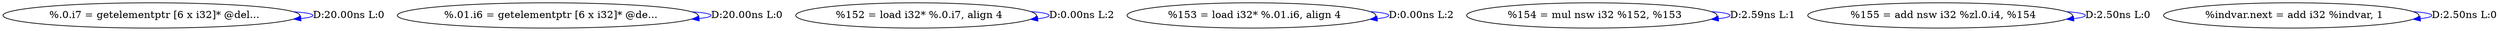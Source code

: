 digraph {
Node0x3160130[label="  %.0.i7 = getelementptr [6 x i32]* @del..."];
Node0x3160130 -> Node0x3160130[label="D:20.00ns L:0",color=blue];
Node0x3160210[label="  %.01.i6 = getelementptr [6 x i32]* @de..."];
Node0x3160210 -> Node0x3160210[label="D:20.00ns L:0",color=blue];
Node0x31602f0[label="  %152 = load i32* %.0.i7, align 4"];
Node0x31602f0 -> Node0x31602f0[label="D:0.00ns L:2",color=blue];
Node0x31603d0[label="  %153 = load i32* %.01.i6, align 4"];
Node0x31603d0 -> Node0x31603d0[label="D:0.00ns L:2",color=blue];
Node0x31604b0[label="  %154 = mul nsw i32 %152, %153"];
Node0x31604b0 -> Node0x31604b0[label="D:2.59ns L:1",color=blue];
Node0x3160610[label="  %155 = add nsw i32 %zl.0.i4, %154"];
Node0x3160610 -> Node0x3160610[label="D:2.50ns L:0",color=blue];
Node0x31606f0[label="  %indvar.next = add i32 %indvar, 1"];
Node0x31606f0 -> Node0x31606f0[label="D:2.50ns L:0",color=blue];
}
